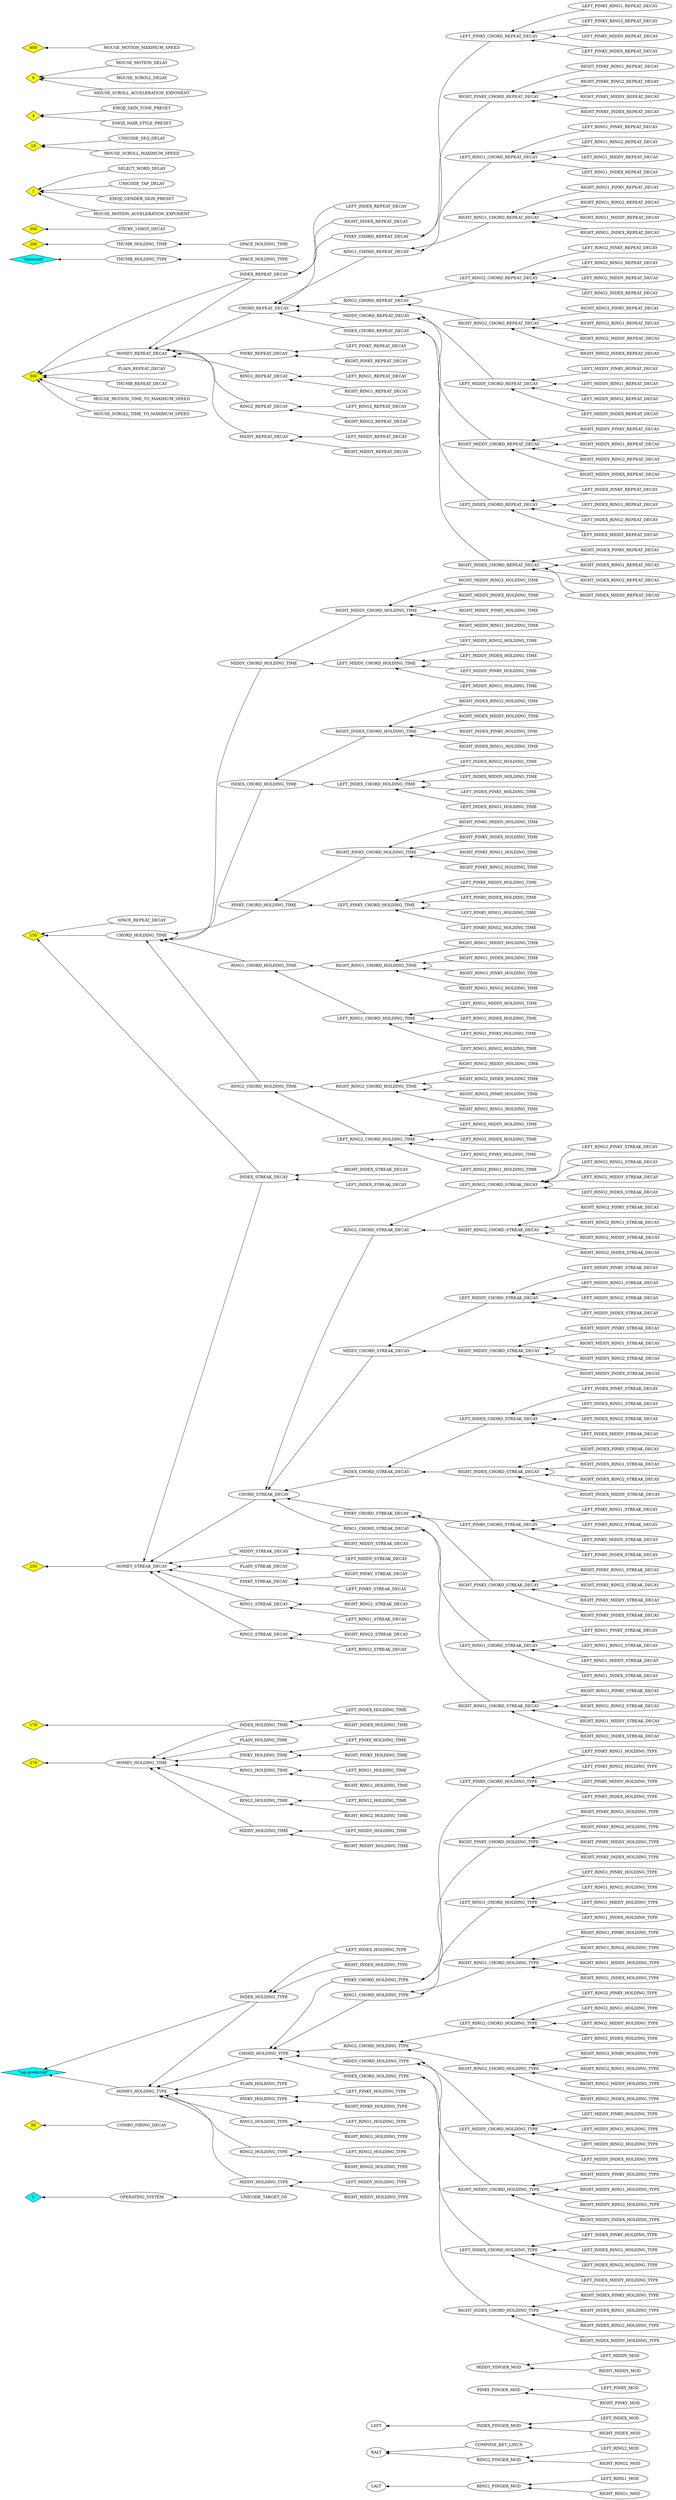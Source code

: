 digraph settings {
  graph [rankdir=RL]

  subgraph defaults {

    OPERATING_SYSTEM -> "'L'"

    COMBO_FIRING_DECAY -> NUMBER_50

    RING1_FINGER_MOD -> LALT

    RING2_FINGER_MOD -> RALT

    INDEX_FINGER_MOD -> LSFT

    LEFT_PINKY_MOD -> PINKY_FINGER_MOD

    RIGHT_PINKY_MOD -> PINKY_FINGER_MOD

    LEFT_RING1_MOD -> RING1_FINGER_MOD

    RIGHT_RING1_MOD -> RING1_FINGER_MOD

    LEFT_RING2_MOD -> RING2_FINGER_MOD

    RIGHT_RING2_MOD -> RING2_FINGER_MOD

    LEFT_MIDDY_MOD -> MIDDY_FINGER_MOD

    RIGHT_MIDDY_MOD -> MIDDY_FINGER_MOD

    LEFT_INDEX_MOD -> INDEX_FINGER_MOD

    RIGHT_INDEX_MOD -> INDEX_FINGER_MOD

    HOMEY_HOLDING_TYPE -> "\"tap-preferred\""

    HOMEY_HOLDING_TIME -> NUMBER_270

    HOMEY_STREAK_DECAY -> NUMBER_250

    HOMEY_REPEAT_DECAY -> NUMBER_300

    CHORD_HOLDING_TYPE -> HOMEY_HOLDING_TYPE

    CHORD_HOLDING_TIME -> NUMBER_150

    CHORD_STREAK_DECAY -> HOMEY_STREAK_DECAY

    CHORD_REPEAT_DECAY -> HOMEY_REPEAT_DECAY

    INDEX_HOLDING_TYPE -> "\"tap-preferred\""

    INDEX_HOLDING_TIME -> NUMBER_170

    INDEX_STREAK_DECAY -> NUMBER_150

    INDEX_REPEAT_DECAY -> NUMBER_300

    PLAIN_HOLDING_TYPE -> HOMEY_HOLDING_TYPE

    PLAIN_HOLDING_TIME -> HOMEY_HOLDING_TIME

    PLAIN_STREAK_DECAY -> HOMEY_STREAK_DECAY

    PLAIN_REPEAT_DECAY -> NUMBER_300

    THUMB_HOLDING_TYPE -> "\"balanced\""

    THUMB_HOLDING_TIME -> NUMBER_200

    THUMB_REPEAT_DECAY -> NUMBER_300

    SPACE_HOLDING_TYPE -> THUMB_HOLDING_TYPE

    SPACE_HOLDING_TIME -> THUMB_HOLDING_TIME

    SPACE_REPEAT_DECAY -> NUMBER_150

    PINKY_HOLDING_TYPE -> HOMEY_HOLDING_TYPE

    PINKY_CHORD_HOLDING_TYPE -> CHORD_HOLDING_TYPE

    LEFT_PINKY_CHORD_HOLDING_TYPE -> PINKY_CHORD_HOLDING_TYPE

    RIGHT_PINKY_CHORD_HOLDING_TYPE -> PINKY_CHORD_HOLDING_TYPE

    PINKY_HOLDING_TIME -> HOMEY_HOLDING_TIME

    PINKY_CHORD_HOLDING_TIME -> CHORD_HOLDING_TIME

    LEFT_PINKY_CHORD_HOLDING_TIME -> PINKY_CHORD_HOLDING_TIME

    RIGHT_PINKY_CHORD_HOLDING_TIME -> PINKY_CHORD_HOLDING_TIME

    PINKY_STREAK_DECAY -> HOMEY_STREAK_DECAY

    PINKY_CHORD_STREAK_DECAY -> CHORD_STREAK_DECAY

    LEFT_PINKY_CHORD_STREAK_DECAY -> PINKY_CHORD_STREAK_DECAY

    RIGHT_PINKY_CHORD_STREAK_DECAY -> PINKY_CHORD_STREAK_DECAY

    PINKY_REPEAT_DECAY -> HOMEY_REPEAT_DECAY

    PINKY_CHORD_REPEAT_DECAY -> CHORD_REPEAT_DECAY

    LEFT_PINKY_CHORD_REPEAT_DECAY -> PINKY_CHORD_REPEAT_DECAY

    RIGHT_PINKY_CHORD_REPEAT_DECAY -> PINKY_CHORD_REPEAT_DECAY

    RING1_HOLDING_TYPE -> HOMEY_HOLDING_TYPE

    RING1_CHORD_HOLDING_TYPE -> CHORD_HOLDING_TYPE

    LEFT_RING1_CHORD_HOLDING_TYPE -> RING1_CHORD_HOLDING_TYPE

    RIGHT_RING1_CHORD_HOLDING_TYPE -> RING1_CHORD_HOLDING_TYPE

    RING1_HOLDING_TIME -> HOMEY_HOLDING_TIME

    RING1_CHORD_HOLDING_TIME -> CHORD_HOLDING_TIME

    LEFT_RING1_CHORD_HOLDING_TIME -> RING1_CHORD_HOLDING_TIME

    RIGHT_RING1_CHORD_HOLDING_TIME -> RING1_CHORD_HOLDING_TIME

    RING1_STREAK_DECAY -> HOMEY_STREAK_DECAY

    RING1_CHORD_STREAK_DECAY -> CHORD_STREAK_DECAY

    LEFT_RING1_CHORD_STREAK_DECAY -> RING1_CHORD_STREAK_DECAY

    RIGHT_RING1_CHORD_STREAK_DECAY -> RING1_CHORD_STREAK_DECAY

    RING1_REPEAT_DECAY -> HOMEY_REPEAT_DECAY

    RING1_CHORD_REPEAT_DECAY -> CHORD_REPEAT_DECAY

    LEFT_RING1_CHORD_REPEAT_DECAY -> RING1_CHORD_REPEAT_DECAY

    RIGHT_RING1_CHORD_REPEAT_DECAY -> RING1_CHORD_REPEAT_DECAY

    RING2_HOLDING_TYPE -> HOMEY_HOLDING_TYPE

    RING2_CHORD_HOLDING_TYPE -> CHORD_HOLDING_TYPE

    LEFT_RING2_CHORD_HOLDING_TYPE -> RING2_CHORD_HOLDING_TYPE

    RIGHT_RING2_CHORD_HOLDING_TYPE -> RING2_CHORD_HOLDING_TYPE

    RING2_HOLDING_TIME -> HOMEY_HOLDING_TIME

    RING2_CHORD_HOLDING_TIME -> CHORD_HOLDING_TIME

    LEFT_RING2_CHORD_HOLDING_TIME -> RING2_CHORD_HOLDING_TIME

    RIGHT_RING2_CHORD_HOLDING_TIME -> RING2_CHORD_HOLDING_TIME

    RING2_STREAK_DECAY -> HOMEY_STREAK_DECAY

    RING2_CHORD_STREAK_DECAY -> CHORD_STREAK_DECAY

    LEFT_RING2_CHORD_STREAK_DECAY -> RING2_CHORD_STREAK_DECAY

    RIGHT_RING2_CHORD_STREAK_DECAY -> RING2_CHORD_STREAK_DECAY

    RING2_REPEAT_DECAY -> HOMEY_REPEAT_DECAY

    RING2_CHORD_REPEAT_DECAY -> CHORD_REPEAT_DECAY

    LEFT_RING2_CHORD_REPEAT_DECAY -> RING2_CHORD_REPEAT_DECAY

    RIGHT_RING2_CHORD_REPEAT_DECAY -> RING2_CHORD_REPEAT_DECAY

    MIDDY_HOLDING_TYPE -> HOMEY_HOLDING_TYPE

    MIDDY_CHORD_HOLDING_TYPE -> CHORD_HOLDING_TYPE

    LEFT_MIDDY_CHORD_HOLDING_TYPE -> MIDDY_CHORD_HOLDING_TYPE

    RIGHT_MIDDY_CHORD_HOLDING_TYPE -> MIDDY_CHORD_HOLDING_TYPE

    MIDDY_HOLDING_TIME -> HOMEY_HOLDING_TIME

    MIDDY_CHORD_HOLDING_TIME -> CHORD_HOLDING_TIME

    LEFT_MIDDY_CHORD_HOLDING_TIME -> MIDDY_CHORD_HOLDING_TIME

    RIGHT_MIDDY_CHORD_HOLDING_TIME -> MIDDY_CHORD_HOLDING_TIME

    MIDDY_STREAK_DECAY -> HOMEY_STREAK_DECAY

    MIDDY_CHORD_STREAK_DECAY -> CHORD_STREAK_DECAY

    LEFT_MIDDY_CHORD_STREAK_DECAY -> MIDDY_CHORD_STREAK_DECAY

    RIGHT_MIDDY_CHORD_STREAK_DECAY -> MIDDY_CHORD_STREAK_DECAY

    MIDDY_REPEAT_DECAY -> HOMEY_REPEAT_DECAY

    MIDDY_CHORD_REPEAT_DECAY -> CHORD_REPEAT_DECAY

    LEFT_MIDDY_CHORD_REPEAT_DECAY -> MIDDY_CHORD_REPEAT_DECAY

    RIGHT_MIDDY_CHORD_REPEAT_DECAY -> MIDDY_CHORD_REPEAT_DECAY

    INDEX_HOLDING_TYPE -> HOMEY_HOLDING_TYPE

    INDEX_CHORD_HOLDING_TYPE -> CHORD_HOLDING_TYPE

    LEFT_INDEX_CHORD_HOLDING_TYPE -> INDEX_CHORD_HOLDING_TYPE

    RIGHT_INDEX_CHORD_HOLDING_TYPE -> INDEX_CHORD_HOLDING_TYPE

    INDEX_HOLDING_TIME -> HOMEY_HOLDING_TIME

    INDEX_CHORD_HOLDING_TIME -> CHORD_HOLDING_TIME

    LEFT_INDEX_CHORD_HOLDING_TIME -> INDEX_CHORD_HOLDING_TIME

    RIGHT_INDEX_CHORD_HOLDING_TIME -> INDEX_CHORD_HOLDING_TIME

    INDEX_STREAK_DECAY -> HOMEY_STREAK_DECAY

    INDEX_CHORD_STREAK_DECAY -> CHORD_STREAK_DECAY

    LEFT_INDEX_CHORD_STREAK_DECAY -> INDEX_CHORD_STREAK_DECAY

    RIGHT_INDEX_CHORD_STREAK_DECAY -> INDEX_CHORD_STREAK_DECAY

    INDEX_REPEAT_DECAY -> HOMEY_REPEAT_DECAY

    INDEX_CHORD_REPEAT_DECAY -> CHORD_REPEAT_DECAY

    LEFT_INDEX_CHORD_REPEAT_DECAY -> INDEX_CHORD_REPEAT_DECAY

    RIGHT_INDEX_CHORD_REPEAT_DECAY -> INDEX_CHORD_REPEAT_DECAY

    LEFT_PINKY_HOLDING_TYPE -> PINKY_HOLDING_TYPE

    LEFT_PINKY_HOLDING_TIME -> PINKY_HOLDING_TIME

    LEFT_PINKY_STREAK_DECAY -> PINKY_STREAK_DECAY

    LEFT_PINKY_REPEAT_DECAY -> PINKY_REPEAT_DECAY

    RIGHT_PINKY_HOLDING_TYPE -> PINKY_HOLDING_TYPE

    RIGHT_PINKY_HOLDING_TIME -> PINKY_HOLDING_TIME

    RIGHT_PINKY_STREAK_DECAY -> PINKY_STREAK_DECAY

    RIGHT_PINKY_REPEAT_DECAY -> PINKY_REPEAT_DECAY

    LEFT_RING1_HOLDING_TYPE -> RING1_HOLDING_TYPE

    LEFT_RING1_HOLDING_TIME -> RING1_HOLDING_TIME

    LEFT_RING1_STREAK_DECAY -> RING1_STREAK_DECAY

    LEFT_RING1_REPEAT_DECAY -> RING1_REPEAT_DECAY

    RIGHT_RING1_HOLDING_TYPE -> RING1_HOLDING_TYPE

    RIGHT_RING1_HOLDING_TIME -> RING1_HOLDING_TIME

    RIGHT_RING1_STREAK_DECAY -> RING1_STREAK_DECAY

    RIGHT_RING1_REPEAT_DECAY -> RING1_REPEAT_DECAY

    LEFT_RING2_HOLDING_TYPE -> RING2_HOLDING_TYPE

    LEFT_RING2_HOLDING_TIME -> RING2_HOLDING_TIME

    LEFT_RING2_STREAK_DECAY -> RING2_STREAK_DECAY

    LEFT_RING2_REPEAT_DECAY -> RING2_REPEAT_DECAY

    RIGHT_RING2_HOLDING_TYPE -> RING2_HOLDING_TYPE

    RIGHT_RING2_HOLDING_TIME -> RING2_HOLDING_TIME

    RIGHT_RING2_STREAK_DECAY -> RING2_STREAK_DECAY

    RIGHT_RING2_REPEAT_DECAY -> RING2_REPEAT_DECAY

    LEFT_MIDDY_HOLDING_TYPE -> MIDDY_HOLDING_TYPE

    LEFT_MIDDY_HOLDING_TIME -> MIDDY_HOLDING_TIME

    LEFT_MIDDY_STREAK_DECAY -> MIDDY_STREAK_DECAY

    LEFT_MIDDY_REPEAT_DECAY -> MIDDY_REPEAT_DECAY

    RIGHT_MIDDY_HOLDING_TYPE -> MIDDY_HOLDING_TYPE

    RIGHT_MIDDY_HOLDING_TIME -> MIDDY_HOLDING_TIME

    RIGHT_MIDDY_STREAK_DECAY -> MIDDY_STREAK_DECAY

    RIGHT_MIDDY_REPEAT_DECAY -> MIDDY_REPEAT_DECAY

    LEFT_INDEX_HOLDING_TYPE -> INDEX_HOLDING_TYPE

    LEFT_INDEX_HOLDING_TIME -> INDEX_HOLDING_TIME

    LEFT_INDEX_STREAK_DECAY -> INDEX_STREAK_DECAY

    LEFT_INDEX_REPEAT_DECAY -> INDEX_REPEAT_DECAY

    RIGHT_INDEX_HOLDING_TYPE -> INDEX_HOLDING_TYPE

    RIGHT_INDEX_HOLDING_TIME -> INDEX_HOLDING_TIME

    RIGHT_INDEX_STREAK_DECAY -> INDEX_STREAK_DECAY

    RIGHT_INDEX_REPEAT_DECAY -> INDEX_REPEAT_DECAY

    LEFT_RING1_PINKY_HOLDING_TYPE -> LEFT_RING1_CHORD_HOLDING_TYPE

    LEFT_RING1_PINKY_HOLDING_TIME -> LEFT_RING1_CHORD_HOLDING_TIME

    LEFT_RING1_PINKY_STREAK_DECAY -> LEFT_RING1_CHORD_STREAK_DECAY

    LEFT_RING1_PINKY_REPEAT_DECAY -> LEFT_RING1_CHORD_REPEAT_DECAY

    LEFT_RING2_PINKY_HOLDING_TYPE -> LEFT_RING2_CHORD_HOLDING_TYPE

    LEFT_RING2_PINKY_HOLDING_TIME -> LEFT_RING2_CHORD_HOLDING_TIME

    LEFT_RING2_PINKY_STREAK_DECAY -> LEFT_RING2_CHORD_STREAK_DECAY

    LEFT_RING2_PINKY_REPEAT_DECAY -> LEFT_RING2_CHORD_REPEAT_DECAY

    LEFT_MIDDY_PINKY_HOLDING_TYPE -> LEFT_MIDDY_CHORD_HOLDING_TYPE

    LEFT_MIDDY_PINKY_HOLDING_TIME -> LEFT_MIDDY_CHORD_HOLDING_TIME

    LEFT_MIDDY_PINKY_STREAK_DECAY -> LEFT_MIDDY_CHORD_STREAK_DECAY

    LEFT_MIDDY_PINKY_REPEAT_DECAY -> LEFT_MIDDY_CHORD_REPEAT_DECAY

    LEFT_INDEX_PINKY_HOLDING_TYPE -> LEFT_INDEX_CHORD_HOLDING_TYPE

    LEFT_INDEX_PINKY_HOLDING_TIME -> LEFT_INDEX_CHORD_HOLDING_TIME

    LEFT_INDEX_PINKY_STREAK_DECAY -> LEFT_INDEX_CHORD_STREAK_DECAY

    LEFT_INDEX_PINKY_REPEAT_DECAY -> LEFT_INDEX_CHORD_REPEAT_DECAY

    RIGHT_RING1_PINKY_HOLDING_TYPE -> RIGHT_RING1_CHORD_HOLDING_TYPE

    RIGHT_RING1_PINKY_HOLDING_TIME -> RIGHT_RING1_CHORD_HOLDING_TIME

    RIGHT_RING1_PINKY_STREAK_DECAY -> RIGHT_RING1_CHORD_STREAK_DECAY

    RIGHT_RING1_PINKY_REPEAT_DECAY -> RIGHT_RING1_CHORD_REPEAT_DECAY

    RIGHT_RING2_PINKY_HOLDING_TYPE -> RIGHT_RING2_CHORD_HOLDING_TYPE

    RIGHT_RING2_PINKY_HOLDING_TIME -> RIGHT_RING2_CHORD_HOLDING_TIME

    RIGHT_RING2_PINKY_STREAK_DECAY -> RIGHT_RING2_CHORD_STREAK_DECAY

    RIGHT_RING2_PINKY_REPEAT_DECAY -> RIGHT_RING2_CHORD_REPEAT_DECAY

    RIGHT_MIDDY_PINKY_HOLDING_TYPE -> RIGHT_MIDDY_CHORD_HOLDING_TYPE

    RIGHT_MIDDY_PINKY_HOLDING_TIME -> RIGHT_MIDDY_CHORD_HOLDING_TIME

    RIGHT_MIDDY_PINKY_STREAK_DECAY -> RIGHT_MIDDY_CHORD_STREAK_DECAY

    RIGHT_MIDDY_PINKY_REPEAT_DECAY -> RIGHT_MIDDY_CHORD_REPEAT_DECAY

    RIGHT_INDEX_PINKY_HOLDING_TYPE -> RIGHT_INDEX_CHORD_HOLDING_TYPE

    RIGHT_INDEX_PINKY_HOLDING_TIME -> RIGHT_INDEX_CHORD_HOLDING_TIME

    RIGHT_INDEX_PINKY_STREAK_DECAY -> RIGHT_INDEX_CHORD_STREAK_DECAY

    RIGHT_INDEX_PINKY_REPEAT_DECAY -> RIGHT_INDEX_CHORD_REPEAT_DECAY

    LEFT_PINKY_RING1_HOLDING_TYPE -> LEFT_PINKY_CHORD_HOLDING_TYPE

    LEFT_PINKY_RING1_HOLDING_TIME -> LEFT_PINKY_CHORD_HOLDING_TIME

    LEFT_PINKY_RING1_STREAK_DECAY -> LEFT_PINKY_CHORD_STREAK_DECAY

    LEFT_PINKY_RING1_REPEAT_DECAY -> LEFT_PINKY_CHORD_REPEAT_DECAY

    LEFT_RING2_RING1_HOLDING_TYPE -> LEFT_RING2_CHORD_HOLDING_TYPE

    LEFT_RING2_RING1_HOLDING_TIME -> LEFT_RING2_CHORD_HOLDING_TIME

    LEFT_RING2_RING1_STREAK_DECAY -> LEFT_RING2_CHORD_STREAK_DECAY

    LEFT_RING2_RING1_REPEAT_DECAY -> LEFT_RING2_CHORD_REPEAT_DECAY

    LEFT_MIDDY_RING1_HOLDING_TYPE -> LEFT_MIDDY_CHORD_HOLDING_TYPE

    LEFT_MIDDY_RING1_HOLDING_TIME -> LEFT_MIDDY_CHORD_HOLDING_TIME

    LEFT_MIDDY_RING1_STREAK_DECAY -> LEFT_MIDDY_CHORD_STREAK_DECAY

    LEFT_MIDDY_RING1_REPEAT_DECAY -> LEFT_MIDDY_CHORD_REPEAT_DECAY

    LEFT_INDEX_RING1_HOLDING_TYPE -> LEFT_INDEX_CHORD_HOLDING_TYPE

    LEFT_INDEX_RING1_HOLDING_TIME -> LEFT_INDEX_CHORD_HOLDING_TIME

    LEFT_INDEX_RING1_STREAK_DECAY -> LEFT_INDEX_CHORD_STREAK_DECAY

    LEFT_INDEX_RING1_REPEAT_DECAY -> LEFT_INDEX_CHORD_REPEAT_DECAY

    RIGHT_PINKY_RING1_HOLDING_TYPE -> RIGHT_PINKY_CHORD_HOLDING_TYPE

    RIGHT_PINKY_RING1_HOLDING_TIME -> RIGHT_PINKY_CHORD_HOLDING_TIME

    RIGHT_PINKY_RING1_STREAK_DECAY -> RIGHT_PINKY_CHORD_STREAK_DECAY

    RIGHT_PINKY_RING1_REPEAT_DECAY -> RIGHT_PINKY_CHORD_REPEAT_DECAY

    RIGHT_RING2_RING1_HOLDING_TYPE -> RIGHT_RING2_CHORD_HOLDING_TYPE

    RIGHT_RING2_RING1_HOLDING_TIME -> RIGHT_RING2_CHORD_HOLDING_TIME

    RIGHT_RING2_RING1_STREAK_DECAY -> RIGHT_RING2_CHORD_STREAK_DECAY

    RIGHT_RING2_RING1_REPEAT_DECAY -> RIGHT_RING2_CHORD_REPEAT_DECAY

    RIGHT_MIDDY_RING1_HOLDING_TYPE -> RIGHT_MIDDY_CHORD_HOLDING_TYPE

    RIGHT_MIDDY_RING1_HOLDING_TIME -> RIGHT_MIDDY_CHORD_HOLDING_TIME

    RIGHT_MIDDY_RING1_STREAK_DECAY -> RIGHT_MIDDY_CHORD_STREAK_DECAY

    RIGHT_MIDDY_RING1_REPEAT_DECAY -> RIGHT_MIDDY_CHORD_REPEAT_DECAY

    RIGHT_INDEX_RING1_HOLDING_TYPE -> RIGHT_INDEX_CHORD_HOLDING_TYPE

    RIGHT_INDEX_RING1_HOLDING_TIME -> RIGHT_INDEX_CHORD_HOLDING_TIME

    RIGHT_INDEX_RING1_STREAK_DECAY -> RIGHT_INDEX_CHORD_STREAK_DECAY

    RIGHT_INDEX_RING1_REPEAT_DECAY -> RIGHT_INDEX_CHORD_REPEAT_DECAY

    LEFT_PINKY_RING2_HOLDING_TYPE -> LEFT_PINKY_CHORD_HOLDING_TYPE

    LEFT_PINKY_RING2_HOLDING_TIME -> LEFT_PINKY_CHORD_HOLDING_TIME

    LEFT_PINKY_RING2_STREAK_DECAY -> LEFT_PINKY_CHORD_STREAK_DECAY

    LEFT_PINKY_RING2_REPEAT_DECAY -> LEFT_PINKY_CHORD_REPEAT_DECAY

    LEFT_RING1_RING2_HOLDING_TYPE -> LEFT_RING1_CHORD_HOLDING_TYPE

    LEFT_RING1_RING2_HOLDING_TIME -> LEFT_RING1_CHORD_HOLDING_TIME

    LEFT_RING1_RING2_STREAK_DECAY -> LEFT_RING1_CHORD_STREAK_DECAY

    LEFT_RING1_RING2_REPEAT_DECAY -> LEFT_RING1_CHORD_REPEAT_DECAY

    LEFT_MIDDY_RING2_HOLDING_TYPE -> LEFT_MIDDY_CHORD_HOLDING_TYPE

    LEFT_MIDDY_RING2_HOLDING_TIME -> LEFT_MIDDY_CHORD_HOLDING_TIME

    LEFT_MIDDY_RING2_STREAK_DECAY -> LEFT_MIDDY_CHORD_STREAK_DECAY

    LEFT_MIDDY_RING2_REPEAT_DECAY -> LEFT_MIDDY_CHORD_REPEAT_DECAY

    LEFT_INDEX_RING2_HOLDING_TYPE -> LEFT_INDEX_CHORD_HOLDING_TYPE

    LEFT_INDEX_RING2_HOLDING_TIME -> LEFT_INDEX_CHORD_HOLDING_TIME

    LEFT_INDEX_RING2_STREAK_DECAY -> LEFT_INDEX_CHORD_STREAK_DECAY

    LEFT_INDEX_RING2_REPEAT_DECAY -> LEFT_INDEX_CHORD_REPEAT_DECAY

    RIGHT_PINKY_RING2_HOLDING_TYPE -> RIGHT_PINKY_CHORD_HOLDING_TYPE

    RIGHT_PINKY_RING2_HOLDING_TIME -> RIGHT_PINKY_CHORD_HOLDING_TIME

    RIGHT_PINKY_RING2_STREAK_DECAY -> RIGHT_PINKY_CHORD_STREAK_DECAY

    RIGHT_PINKY_RING2_REPEAT_DECAY -> RIGHT_PINKY_CHORD_REPEAT_DECAY

    RIGHT_RING1_RING2_HOLDING_TYPE -> RIGHT_RING1_CHORD_HOLDING_TYPE

    RIGHT_RING1_RING2_HOLDING_TIME -> RIGHT_RING1_CHORD_HOLDING_TIME

    RIGHT_RING1_RING2_STREAK_DECAY -> RIGHT_RING1_CHORD_STREAK_DECAY

    RIGHT_RING1_RING2_REPEAT_DECAY -> RIGHT_RING1_CHORD_REPEAT_DECAY

    RIGHT_MIDDY_RING2_HOLDING_TYPE -> RIGHT_MIDDY_CHORD_HOLDING_TYPE

    RIGHT_MIDDY_RING2_HOLDING_TIME -> RIGHT_MIDDY_CHORD_HOLDING_TIME

    RIGHT_MIDDY_RING2_STREAK_DECAY -> RIGHT_MIDDY_CHORD_STREAK_DECAY

    RIGHT_MIDDY_RING2_REPEAT_DECAY -> RIGHT_MIDDY_CHORD_REPEAT_DECAY

    RIGHT_INDEX_RING2_HOLDING_TYPE -> RIGHT_INDEX_CHORD_HOLDING_TYPE

    RIGHT_INDEX_RING2_HOLDING_TIME -> RIGHT_INDEX_CHORD_HOLDING_TIME

    RIGHT_INDEX_RING2_STREAK_DECAY -> RIGHT_INDEX_CHORD_STREAK_DECAY

    RIGHT_INDEX_RING2_REPEAT_DECAY -> RIGHT_INDEX_CHORD_REPEAT_DECAY

    LEFT_PINKY_MIDDY_HOLDING_TYPE -> LEFT_PINKY_CHORD_HOLDING_TYPE

    LEFT_PINKY_MIDDY_HOLDING_TIME -> LEFT_PINKY_CHORD_HOLDING_TIME

    LEFT_PINKY_MIDDY_STREAK_DECAY -> LEFT_PINKY_CHORD_STREAK_DECAY

    LEFT_PINKY_MIDDY_REPEAT_DECAY -> LEFT_PINKY_CHORD_REPEAT_DECAY

    LEFT_RING1_MIDDY_HOLDING_TYPE -> LEFT_RING1_CHORD_HOLDING_TYPE

    LEFT_RING1_MIDDY_HOLDING_TIME -> LEFT_RING1_CHORD_HOLDING_TIME

    LEFT_RING1_MIDDY_STREAK_DECAY -> LEFT_RING1_CHORD_STREAK_DECAY

    LEFT_RING1_MIDDY_REPEAT_DECAY -> LEFT_RING1_CHORD_REPEAT_DECAY

    LEFT_RING2_MIDDY_HOLDING_TYPE -> LEFT_RING2_CHORD_HOLDING_TYPE

    LEFT_RING2_MIDDY_HOLDING_TIME -> LEFT_RING2_CHORD_HOLDING_TIME

    LEFT_RING2_MIDDY_STREAK_DECAY -> LEFT_RING2_CHORD_STREAK_DECAY

    LEFT_RING2_MIDDY_REPEAT_DECAY -> LEFT_RING2_CHORD_REPEAT_DECAY

    LEFT_INDEX_MIDDY_HOLDING_TYPE -> LEFT_INDEX_CHORD_HOLDING_TYPE

    LEFT_INDEX_MIDDY_HOLDING_TIME -> LEFT_INDEX_CHORD_HOLDING_TIME

    LEFT_INDEX_MIDDY_STREAK_DECAY -> LEFT_INDEX_CHORD_STREAK_DECAY

    LEFT_INDEX_MIDDY_REPEAT_DECAY -> LEFT_INDEX_CHORD_REPEAT_DECAY

    RIGHT_PINKY_MIDDY_HOLDING_TYPE -> RIGHT_PINKY_CHORD_HOLDING_TYPE

    RIGHT_PINKY_MIDDY_HOLDING_TIME -> RIGHT_PINKY_CHORD_HOLDING_TIME

    RIGHT_PINKY_MIDDY_STREAK_DECAY -> RIGHT_PINKY_CHORD_STREAK_DECAY

    RIGHT_PINKY_MIDDY_REPEAT_DECAY -> RIGHT_PINKY_CHORD_REPEAT_DECAY

    RIGHT_RING1_MIDDY_HOLDING_TYPE -> RIGHT_RING1_CHORD_HOLDING_TYPE

    RIGHT_RING1_MIDDY_HOLDING_TIME -> RIGHT_RING1_CHORD_HOLDING_TIME

    RIGHT_RING1_MIDDY_STREAK_DECAY -> RIGHT_RING1_CHORD_STREAK_DECAY

    RIGHT_RING1_MIDDY_REPEAT_DECAY -> RIGHT_RING1_CHORD_REPEAT_DECAY

    RIGHT_RING2_MIDDY_HOLDING_TYPE -> RIGHT_RING2_CHORD_HOLDING_TYPE

    RIGHT_RING2_MIDDY_HOLDING_TIME -> RIGHT_RING2_CHORD_HOLDING_TIME

    RIGHT_RING2_MIDDY_STREAK_DECAY -> RIGHT_RING2_CHORD_STREAK_DECAY

    RIGHT_RING2_MIDDY_REPEAT_DECAY -> RIGHT_RING2_CHORD_REPEAT_DECAY

    RIGHT_INDEX_MIDDY_HOLDING_TYPE -> RIGHT_INDEX_CHORD_HOLDING_TYPE

    RIGHT_INDEX_MIDDY_HOLDING_TIME -> RIGHT_INDEX_CHORD_HOLDING_TIME

    RIGHT_INDEX_MIDDY_STREAK_DECAY -> RIGHT_INDEX_CHORD_STREAK_DECAY

    RIGHT_INDEX_MIDDY_REPEAT_DECAY -> RIGHT_INDEX_CHORD_REPEAT_DECAY

    LEFT_PINKY_INDEX_HOLDING_TYPE -> LEFT_PINKY_CHORD_HOLDING_TYPE

    LEFT_PINKY_INDEX_HOLDING_TIME -> LEFT_PINKY_CHORD_HOLDING_TIME

    LEFT_PINKY_INDEX_STREAK_DECAY -> LEFT_PINKY_CHORD_STREAK_DECAY

    LEFT_PINKY_INDEX_REPEAT_DECAY -> LEFT_PINKY_CHORD_REPEAT_DECAY

    LEFT_RING1_INDEX_HOLDING_TYPE -> LEFT_RING1_CHORD_HOLDING_TYPE

    LEFT_RING1_INDEX_HOLDING_TIME -> LEFT_RING1_CHORD_HOLDING_TIME

    LEFT_RING1_INDEX_STREAK_DECAY -> LEFT_RING1_CHORD_STREAK_DECAY

    LEFT_RING1_INDEX_REPEAT_DECAY -> LEFT_RING1_CHORD_REPEAT_DECAY

    LEFT_RING2_INDEX_HOLDING_TYPE -> LEFT_RING2_CHORD_HOLDING_TYPE

    LEFT_RING2_INDEX_HOLDING_TIME -> LEFT_RING2_CHORD_HOLDING_TIME

    LEFT_RING2_INDEX_STREAK_DECAY -> LEFT_RING2_CHORD_STREAK_DECAY

    LEFT_RING2_INDEX_REPEAT_DECAY -> LEFT_RING2_CHORD_REPEAT_DECAY

    LEFT_MIDDY_INDEX_HOLDING_TYPE -> LEFT_MIDDY_CHORD_HOLDING_TYPE

    LEFT_MIDDY_INDEX_HOLDING_TIME -> LEFT_MIDDY_CHORD_HOLDING_TIME

    LEFT_MIDDY_INDEX_STREAK_DECAY -> LEFT_MIDDY_CHORD_STREAK_DECAY

    LEFT_MIDDY_INDEX_REPEAT_DECAY -> LEFT_MIDDY_CHORD_REPEAT_DECAY

    RIGHT_PINKY_INDEX_HOLDING_TYPE -> RIGHT_PINKY_CHORD_HOLDING_TYPE

    RIGHT_PINKY_INDEX_HOLDING_TIME -> RIGHT_PINKY_CHORD_HOLDING_TIME

    RIGHT_PINKY_INDEX_STREAK_DECAY -> RIGHT_PINKY_CHORD_STREAK_DECAY

    RIGHT_PINKY_INDEX_REPEAT_DECAY -> RIGHT_PINKY_CHORD_REPEAT_DECAY

    RIGHT_RING1_INDEX_HOLDING_TYPE -> RIGHT_RING1_CHORD_HOLDING_TYPE

    RIGHT_RING1_INDEX_HOLDING_TIME -> RIGHT_RING1_CHORD_HOLDING_TIME

    RIGHT_RING1_INDEX_STREAK_DECAY -> RIGHT_RING1_CHORD_STREAK_DECAY

    RIGHT_RING1_INDEX_REPEAT_DECAY -> RIGHT_RING1_CHORD_REPEAT_DECAY

    RIGHT_RING2_INDEX_HOLDING_TYPE -> RIGHT_RING2_CHORD_HOLDING_TYPE

    RIGHT_RING2_INDEX_HOLDING_TIME -> RIGHT_RING2_CHORD_HOLDING_TIME

    RIGHT_RING2_INDEX_STREAK_DECAY -> RIGHT_RING2_CHORD_STREAK_DECAY

    RIGHT_RING2_INDEX_REPEAT_DECAY -> RIGHT_RING2_CHORD_REPEAT_DECAY

    RIGHT_MIDDY_INDEX_HOLDING_TYPE -> RIGHT_MIDDY_CHORD_HOLDING_TYPE

    RIGHT_MIDDY_INDEX_HOLDING_TIME -> RIGHT_MIDDY_CHORD_HOLDING_TIME

    RIGHT_MIDDY_INDEX_STREAK_DECAY -> RIGHT_MIDDY_CHORD_STREAK_DECAY

    RIGHT_MIDDY_INDEX_REPEAT_DECAY -> RIGHT_MIDDY_CHORD_REPEAT_DECAY

    STICKY_1SHOT_DECAY -> NUMBER_500

    SELECT_WORD_DELAY -> NUMBER_1

    UNICODE_TARGET_OS -> OPERATING_SYSTEM

    UNICODE_TAP_DELAY -> NUMBER_1

    UNICODE_SEQ_DELAY -> NUMBER_10

    COMPOSE_KEY_LINUX -> RALT

    EMOJI_GENDER_SIGN_PRESET -> NUMBER_1

    EMOJI_SKIN_TONE_PRESET -> NUMBER_4

    EMOJI_HAIR_STYLE_PRESET -> NUMBER_4

    MOUSE_MOTION_DELAY -> NUMBER_0

    MOUSE_MOTION_ACCELERATION_EXPONENT -> NUMBER_1

    MOUSE_MOTION_TIME_TO_MAXIMUM_SPEED -> NUMBER_300

    MOUSE_MOTION_MAXIMUM_SPEED -> NUMBER_600

    MOUSE_SCROLL_DELAY -> NUMBER_0

    MOUSE_SCROLL_ACCELERATION_EXPONENT -> NUMBER_0

    MOUSE_SCROLL_TIME_TO_MAXIMUM_SPEED -> NUMBER_300

    MOUSE_SCROLL_MAXIMUM_SPEED -> NUMBER_10

  }

  subgraph values {
    graph [rank=same]

    
      "'L'" [label="'L'", style=filled, fillcolor=cyan, shape=diamond]
    
      "\"tap-preferred\"" [label="\"tap-preferred\"", style=filled, fillcolor=cyan, shape=diamond]
    
      "\"balanced\"" [label="\"balanced\"", style=filled, fillcolor=cyan, shape=diamond]
    

    
      NUMBER_50 [label="50", style=filled, fillcolor=yellow, shape=diamond]
    
      NUMBER_270 [label="270", style=filled, fillcolor=yellow, shape=diamond]
    
      NUMBER_250 [label="250", style=filled, fillcolor=yellow, shape=diamond]
    
      NUMBER_300 [label="300", style=filled, fillcolor=yellow, shape=diamond]
    
      NUMBER_150 [label="150", style=filled, fillcolor=yellow, shape=diamond]
    
      NUMBER_170 [label="170", style=filled, fillcolor=yellow, shape=diamond]
    
      NUMBER_200 [label="200", style=filled, fillcolor=yellow, shape=diamond]
    
      NUMBER_500 [label="500", style=filled, fillcolor=yellow, shape=diamond]
    
      NUMBER_1 [label="1", style=filled, fillcolor=yellow, shape=diamond]
    
      NUMBER_10 [label="10", style=filled, fillcolor=yellow, shape=diamond]
    
      NUMBER_4 [label="4", style=filled, fillcolor=yellow, shape=diamond]
    
      NUMBER_0 [label="0", style=filled, fillcolor=yellow, shape=diamond]
    
      NUMBER_600 [label="600", style=filled, fillcolor=yellow, shape=diamond]
    
  }
}
